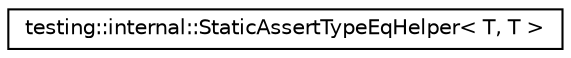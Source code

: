 digraph G
{
  edge [fontname="Helvetica",fontsize="10",labelfontname="Helvetica",labelfontsize="10"];
  node [fontname="Helvetica",fontsize="10",shape=record];
  rankdir="LR";
  Node1 [label="testing::internal::StaticAssertTypeEqHelper\< T, T \>",height=0.2,width=0.4,color="black", fillcolor="white", style="filled",URL="$structtesting_1_1internal_1_1StaticAssertTypeEqHelper_3_01T_00_01T_01_4.html"];
}
